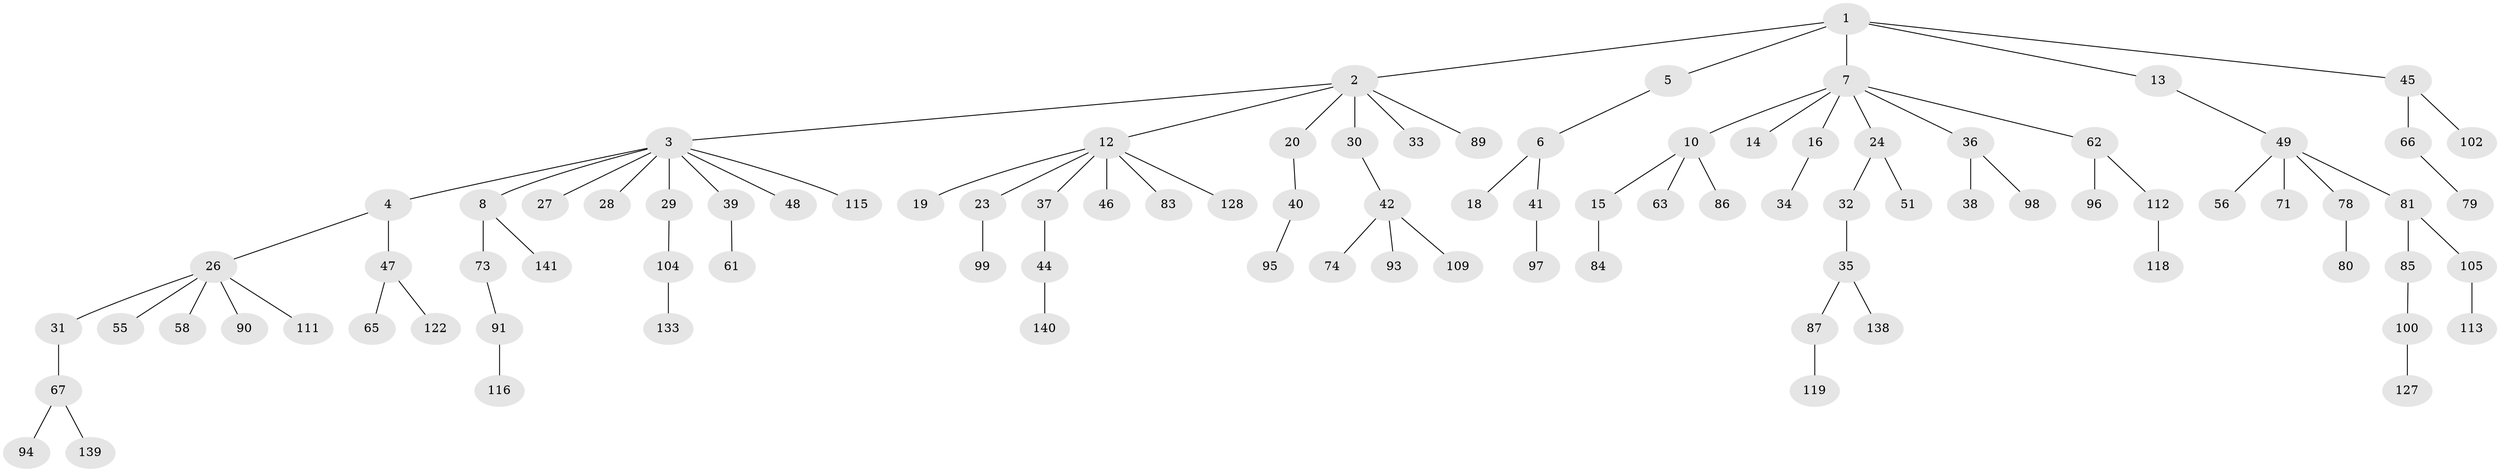 // original degree distribution, {5: 0.02097902097902098, 8: 0.013986013986013986, 3: 0.15384615384615385, 2: 0.2937062937062937, 4: 0.04195804195804196, 7: 0.006993006993006993, 1: 0.46153846153846156, 6: 0.006993006993006993}
// Generated by graph-tools (version 1.1) at 2025/42/03/06/25 10:42:06]
// undirected, 94 vertices, 93 edges
graph export_dot {
graph [start="1"]
  node [color=gray90,style=filled];
  1 [super="+11"];
  2 [super="+9"];
  3 [super="+17"];
  4;
  5;
  6 [super="+69"];
  7 [super="+21"];
  8 [super="+68"];
  10 [super="+53"];
  12 [super="+22"];
  13;
  14;
  15 [super="+43"];
  16 [super="+108"];
  18 [super="+143"];
  19;
  20;
  23;
  24 [super="+25"];
  26 [super="+70"];
  27;
  28;
  29 [super="+77"];
  30 [super="+107"];
  31 [super="+114"];
  32 [super="+130"];
  33;
  34;
  35 [super="+54"];
  36 [super="+88"];
  37;
  38 [super="+57"];
  39 [super="+64"];
  40 [super="+52"];
  41 [super="+110"];
  42 [super="+60"];
  44 [super="+50"];
  45 [super="+76"];
  46;
  47 [super="+131"];
  48 [super="+101"];
  49 [super="+59"];
  51 [super="+125"];
  55 [super="+117"];
  56 [super="+132"];
  58;
  61;
  62 [super="+75"];
  63;
  65 [super="+92"];
  66;
  67 [super="+72"];
  71;
  73;
  74;
  78;
  79 [super="+142"];
  80 [super="+135"];
  81 [super="+82"];
  83;
  84 [super="+103"];
  85;
  86 [super="+106"];
  87 [super="+120"];
  89;
  90;
  91 [super="+136"];
  93;
  94 [super="+121"];
  95 [super="+129"];
  96;
  97;
  98 [super="+134"];
  99;
  100 [super="+124"];
  102 [super="+123"];
  104 [super="+126"];
  105;
  109;
  111;
  112;
  113;
  115;
  116;
  118;
  119;
  122;
  127;
  128;
  133 [super="+137"];
  138;
  139;
  140;
  141;
  1 -- 2;
  1 -- 5;
  1 -- 7;
  1 -- 13;
  1 -- 45;
  2 -- 3;
  2 -- 12;
  2 -- 89;
  2 -- 33;
  2 -- 20;
  2 -- 30;
  3 -- 4;
  3 -- 8;
  3 -- 28;
  3 -- 39;
  3 -- 48;
  3 -- 115;
  3 -- 27;
  3 -- 29;
  4 -- 26;
  4 -- 47;
  5 -- 6;
  6 -- 18;
  6 -- 41;
  7 -- 10;
  7 -- 14;
  7 -- 16;
  7 -- 24;
  7 -- 36;
  7 -- 62;
  8 -- 141;
  8 -- 73;
  10 -- 15;
  10 -- 63;
  10 -- 86;
  12 -- 19;
  12 -- 23;
  12 -- 37;
  12 -- 83;
  12 -- 128;
  12 -- 46;
  13 -- 49;
  15 -- 84;
  16 -- 34;
  20 -- 40;
  23 -- 99;
  24 -- 32;
  24 -- 51;
  26 -- 31;
  26 -- 55;
  26 -- 58;
  26 -- 111;
  26 -- 90;
  29 -- 104;
  30 -- 42;
  31 -- 67;
  32 -- 35;
  35 -- 87;
  35 -- 138;
  36 -- 38;
  36 -- 98;
  37 -- 44;
  39 -- 61;
  40 -- 95;
  41 -- 97;
  42 -- 93;
  42 -- 109;
  42 -- 74;
  44 -- 140;
  45 -- 66;
  45 -- 102;
  47 -- 65;
  47 -- 122;
  49 -- 56;
  49 -- 78;
  49 -- 81;
  49 -- 71;
  62 -- 112;
  62 -- 96;
  66 -- 79;
  67 -- 139;
  67 -- 94;
  73 -- 91;
  78 -- 80;
  81 -- 85;
  81 -- 105;
  85 -- 100;
  87 -- 119;
  91 -- 116;
  100 -- 127;
  104 -- 133;
  105 -- 113;
  112 -- 118;
}
